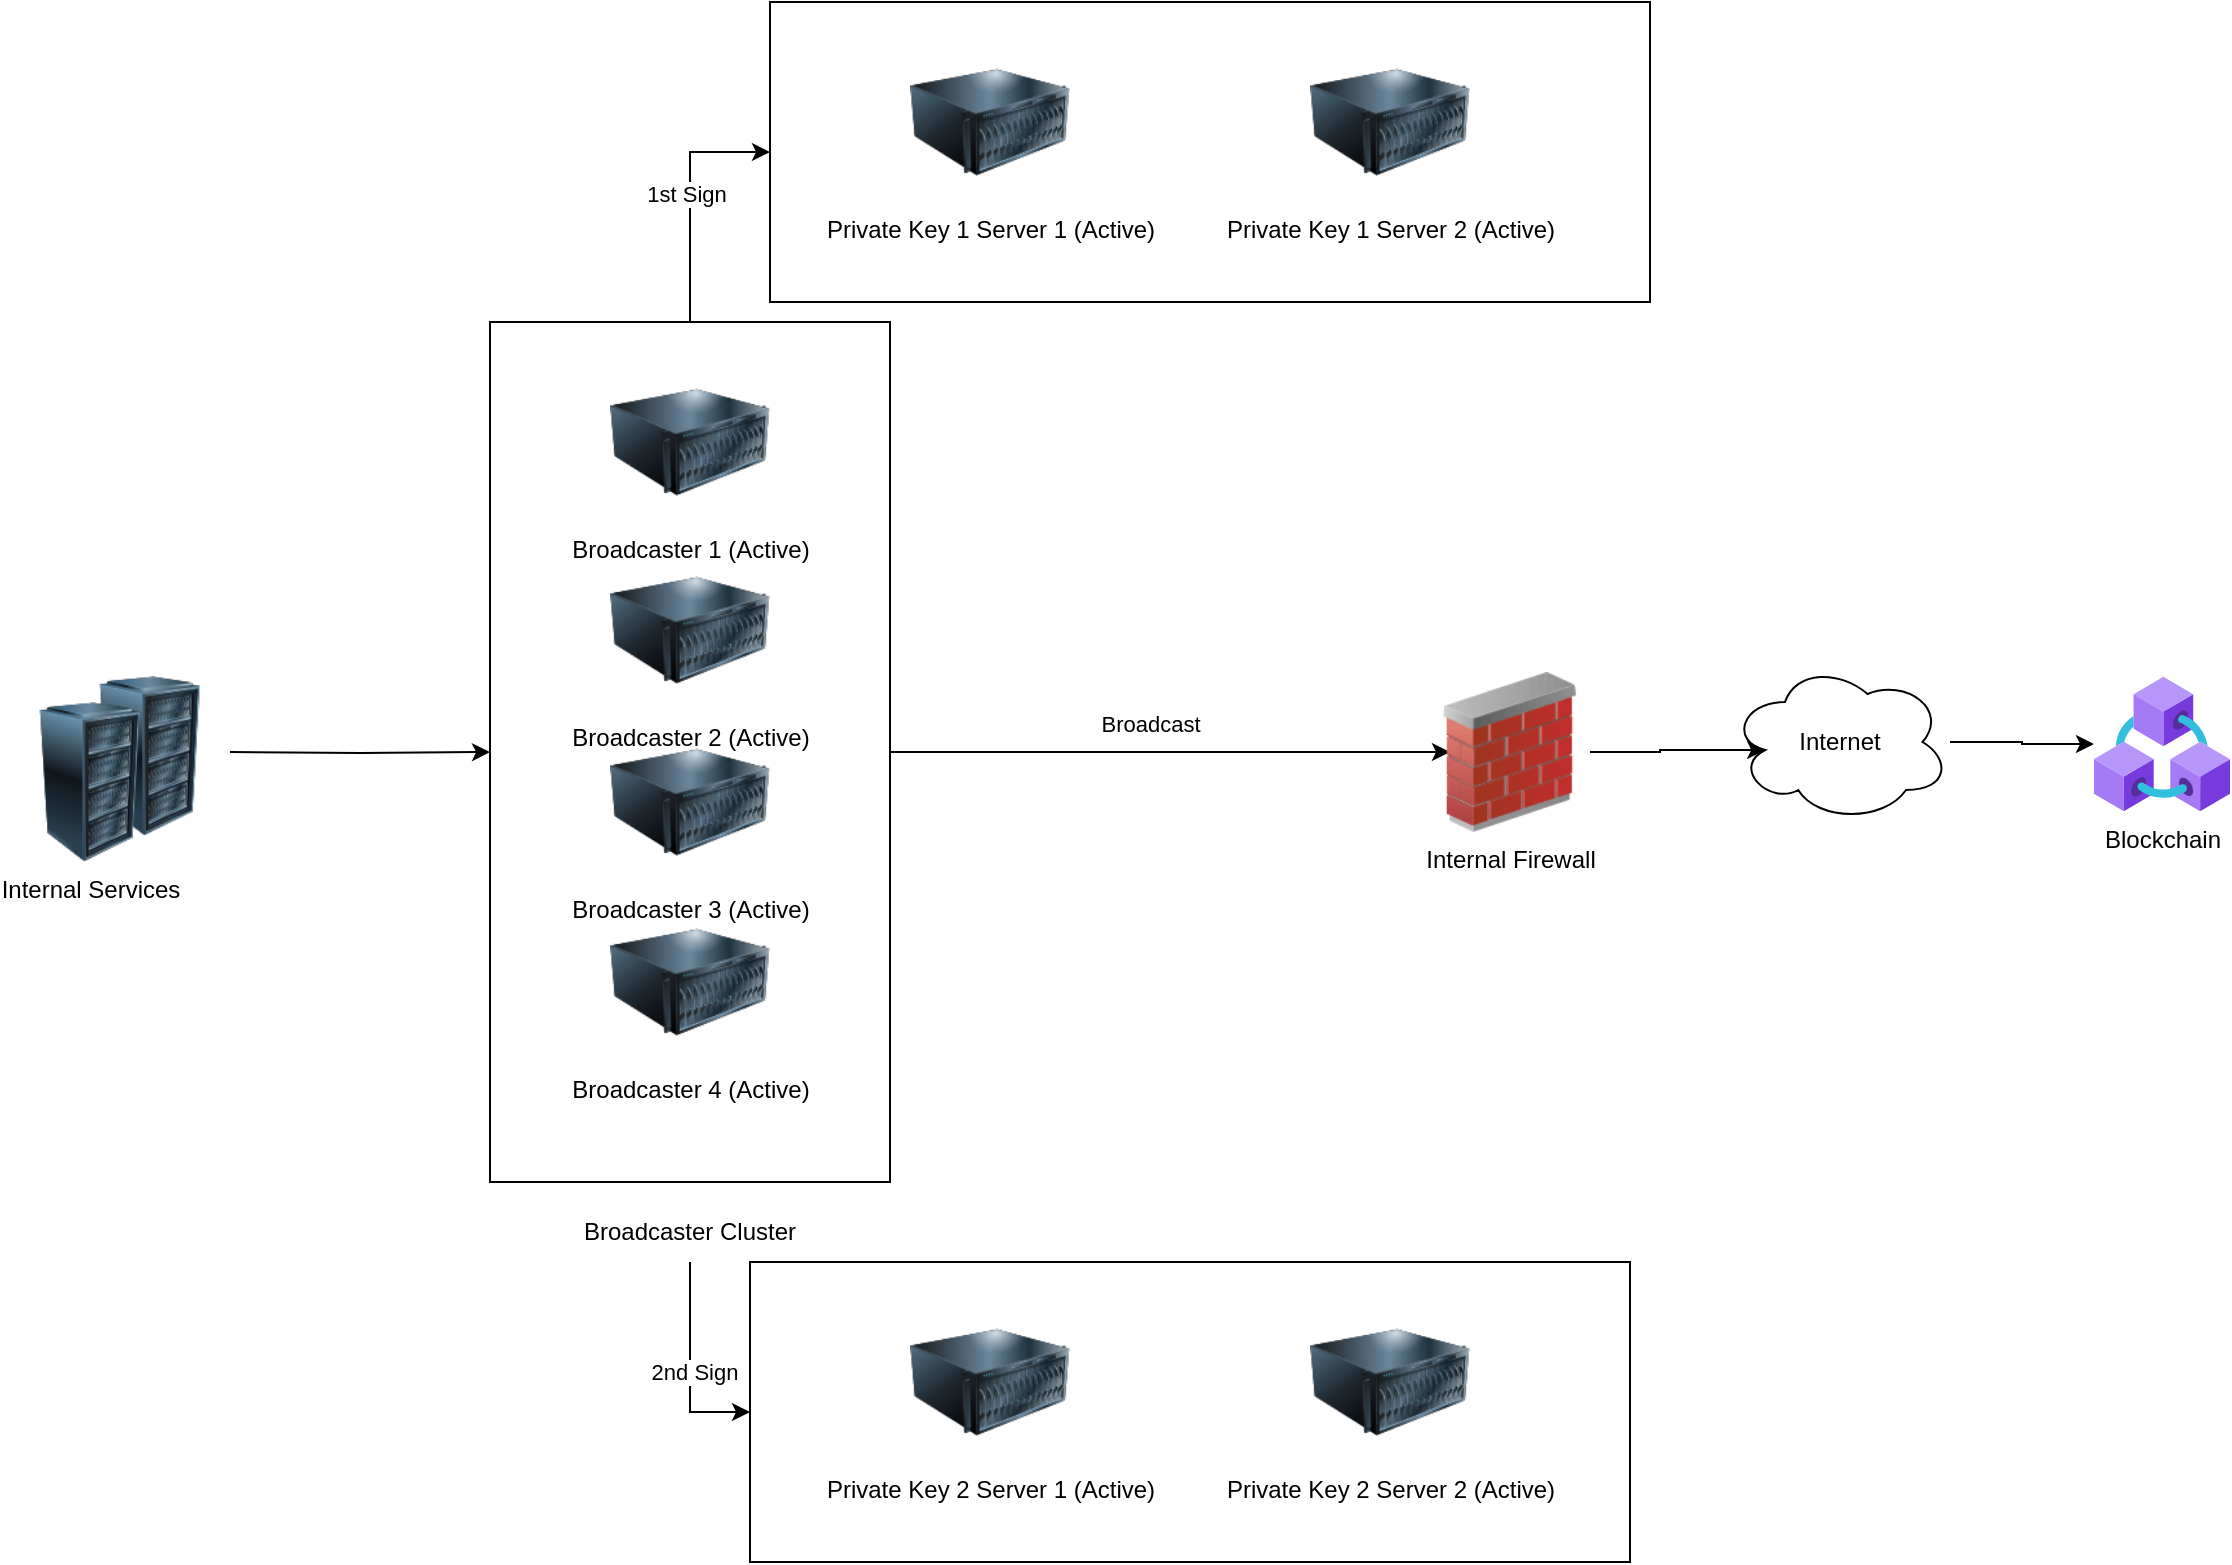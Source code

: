 <mxfile version="25.0.1">
  <diagram name="Page-1" id="318SbTDV6FVMj3jVbXXg">
    <mxGraphModel dx="1420" dy="1409" grid="1" gridSize="10" guides="1" tooltips="1" connect="1" arrows="1" fold="1" page="1" pageScale="1" pageWidth="1169" pageHeight="827" math="0" shadow="0">
      <root>
        <mxCell id="0" />
        <mxCell id="1" parent="0" />
        <mxCell id="60xWUgiRquiFLlAgO1g1-30" value="" style="group" vertex="1" connectable="0" parent="1">
          <mxGeometry x="60" y="367" width="110" height="93" as="geometry" />
        </mxCell>
        <mxCell id="60xWUgiRquiFLlAgO1g1-20" value="" style="image;html=1;image=img/lib/clip_art/computers/Server_Rack_128x128.png" vertex="1" parent="60xWUgiRquiFLlAgO1g1-30">
          <mxGeometry x="30" width="80" height="80" as="geometry" />
        </mxCell>
        <mxCell id="60xWUgiRquiFLlAgO1g1-19" value="Internal Services" style="image;html=1;image=img/lib/clip_art/computers/Server_Rack_128x128.png" vertex="1" parent="60xWUgiRquiFLlAgO1g1-30">
          <mxGeometry y="13" width="80" height="80" as="geometry" />
        </mxCell>
        <mxCell id="60xWUgiRquiFLlAgO1g1-32" value="" style="group" vertex="1" connectable="0" parent="1">
          <mxGeometry x="300" y="190" width="200" height="470" as="geometry" />
        </mxCell>
        <mxCell id="60xWUgiRquiFLlAgO1g1-44" style="edgeStyle=orthogonalEdgeStyle;rounded=0;orthogonalLoop=1;jettySize=auto;html=1;" edge="1" parent="60xWUgiRquiFLlAgO1g1-32" source="60xWUgiRquiFLlAgO1g1-28">
          <mxGeometry relative="1" as="geometry">
            <mxPoint x="480.0" y="215.0" as="targetPoint" />
          </mxGeometry>
        </mxCell>
        <mxCell id="60xWUgiRquiFLlAgO1g1-45" value="Broadcast" style="edgeLabel;html=1;align=center;verticalAlign=middle;resizable=0;points=[];" vertex="1" connectable="0" parent="60xWUgiRquiFLlAgO1g1-44">
          <mxGeometry x="0.432" y="5" relative="1" as="geometry">
            <mxPoint x="-71" y="-10" as="offset" />
          </mxGeometry>
        </mxCell>
        <mxCell id="60xWUgiRquiFLlAgO1g1-28" value="" style="rounded=0;whiteSpace=wrap;html=1;" vertex="1" parent="60xWUgiRquiFLlAgO1g1-32">
          <mxGeometry width="200" height="430" as="geometry" />
        </mxCell>
        <mxCell id="60xWUgiRquiFLlAgO1g1-22" value="Broadcaster 1 (Active)" style="image;html=1;image=img/lib/clip_art/computers/Server_128x128.png" vertex="1" parent="60xWUgiRquiFLlAgO1g1-32">
          <mxGeometry x="60" y="20" width="80" height="80" as="geometry" />
        </mxCell>
        <mxCell id="60xWUgiRquiFLlAgO1g1-23" value="Broadcaster 2 (Active)" style="image;html=1;image=img/lib/clip_art/computers/Server_128x128.png" vertex="1" parent="60xWUgiRquiFLlAgO1g1-32">
          <mxGeometry x="60" y="114" width="80" height="80" as="geometry" />
        </mxCell>
        <mxCell id="60xWUgiRquiFLlAgO1g1-24" value="Broadcaster 3 (Active)" style="image;html=1;image=img/lib/clip_art/computers/Server_128x128.png" vertex="1" parent="60xWUgiRquiFLlAgO1g1-32">
          <mxGeometry x="60" y="200" width="80" height="80" as="geometry" />
        </mxCell>
        <mxCell id="60xWUgiRquiFLlAgO1g1-25" value="Broadcaster 4 (Active)" style="image;html=1;image=img/lib/clip_art/computers/Server_128x128.png" vertex="1" parent="60xWUgiRquiFLlAgO1g1-32">
          <mxGeometry x="60" y="290" width="80" height="80" as="geometry" />
        </mxCell>
        <mxCell id="60xWUgiRquiFLlAgO1g1-29" value="Broadcaster Cluster" style="text;html=1;align=center;verticalAlign=middle;whiteSpace=wrap;rounded=0;" vertex="1" parent="60xWUgiRquiFLlAgO1g1-32">
          <mxGeometry x="40" y="440" width="120" height="30" as="geometry" />
        </mxCell>
        <mxCell id="60xWUgiRquiFLlAgO1g1-33" style="edgeStyle=orthogonalEdgeStyle;rounded=0;orthogonalLoop=1;jettySize=auto;html=1;entryX=0;entryY=0.5;entryDx=0;entryDy=0;" edge="1" parent="1" target="60xWUgiRquiFLlAgO1g1-28">
          <mxGeometry relative="1" as="geometry">
            <mxPoint x="170" y="405" as="sourcePoint" />
          </mxGeometry>
        </mxCell>
        <mxCell id="60xWUgiRquiFLlAgO1g1-39" value="" style="rounded=0;whiteSpace=wrap;html=1;" vertex="1" parent="1">
          <mxGeometry x="430" y="660" width="440" height="150" as="geometry" />
        </mxCell>
        <mxCell id="60xWUgiRquiFLlAgO1g1-35" value="" style="group" vertex="1" connectable="0" parent="1">
          <mxGeometry x="510" y="680" width="280" height="80" as="geometry" />
        </mxCell>
        <mxCell id="60xWUgiRquiFLlAgO1g1-2" value="Private Key 2 Server 1 (Active)" style="image;html=1;image=img/lib/clip_art/computers/Server_128x128.png;container=0;" vertex="1" parent="60xWUgiRquiFLlAgO1g1-35">
          <mxGeometry width="80" height="80" as="geometry" />
        </mxCell>
        <mxCell id="60xWUgiRquiFLlAgO1g1-3" value="Private Key 2 Server 2 (Active)" style="image;html=1;image=img/lib/clip_art/computers/Server_128x128.png;container=0;" vertex="1" parent="60xWUgiRquiFLlAgO1g1-35">
          <mxGeometry x="200" width="80" height="80" as="geometry" />
        </mxCell>
        <mxCell id="60xWUgiRquiFLlAgO1g1-38" value="" style="rounded=0;whiteSpace=wrap;html=1;" vertex="1" parent="1">
          <mxGeometry x="440" y="30" width="440" height="150" as="geometry" />
        </mxCell>
        <mxCell id="60xWUgiRquiFLlAgO1g1-36" value="" style="group" vertex="1" connectable="0" parent="1">
          <mxGeometry x="510" y="50" width="280" height="80" as="geometry" />
        </mxCell>
        <mxCell id="60xWUgiRquiFLlAgO1g1-4" value="Private Key 1 Server 1 (Active)" style="image;html=1;image=img/lib/clip_art/computers/Server_128x128.png" vertex="1" parent="60xWUgiRquiFLlAgO1g1-36">
          <mxGeometry width="80" height="80" as="geometry" />
        </mxCell>
        <mxCell id="60xWUgiRquiFLlAgO1g1-5" value="Private Key 1 Server 2 (Active)" style="image;html=1;image=img/lib/clip_art/computers/Server_128x128.png" vertex="1" parent="60xWUgiRquiFLlAgO1g1-36">
          <mxGeometry x="200" width="80" height="80" as="geometry" />
        </mxCell>
        <mxCell id="60xWUgiRquiFLlAgO1g1-40" style="edgeStyle=orthogonalEdgeStyle;rounded=0;orthogonalLoop=1;jettySize=auto;html=1;entryX=0;entryY=0.5;entryDx=0;entryDy=0;" edge="1" parent="1" source="60xWUgiRquiFLlAgO1g1-28" target="60xWUgiRquiFLlAgO1g1-38">
          <mxGeometry relative="1" as="geometry" />
        </mxCell>
        <mxCell id="60xWUgiRquiFLlAgO1g1-42" value="1st Sign" style="edgeLabel;html=1;align=center;verticalAlign=middle;resizable=0;points=[];" vertex="1" connectable="0" parent="60xWUgiRquiFLlAgO1g1-40">
          <mxGeometry x="0.013" y="2" relative="1" as="geometry">
            <mxPoint y="-1" as="offset" />
          </mxGeometry>
        </mxCell>
        <mxCell id="60xWUgiRquiFLlAgO1g1-41" style="edgeStyle=orthogonalEdgeStyle;rounded=0;orthogonalLoop=1;jettySize=auto;html=1;entryX=0;entryY=0.5;entryDx=0;entryDy=0;" edge="1" parent="1" source="60xWUgiRquiFLlAgO1g1-29" target="60xWUgiRquiFLlAgO1g1-39">
          <mxGeometry relative="1" as="geometry" />
        </mxCell>
        <mxCell id="60xWUgiRquiFLlAgO1g1-43" value="2nd Sign" style="edgeLabel;html=1;align=center;verticalAlign=middle;resizable=0;points=[];" vertex="1" connectable="0" parent="60xWUgiRquiFLlAgO1g1-41">
          <mxGeometry x="0.043" y="2" relative="1" as="geometry">
            <mxPoint as="offset" />
          </mxGeometry>
        </mxCell>
        <mxCell id="60xWUgiRquiFLlAgO1g1-46" value="Internal Firewall" style="image;html=1;image=img/lib/clip_art/networking/Firewall_02_128x128.png" vertex="1" parent="1">
          <mxGeometry x="770" y="365" width="80" height="80" as="geometry" />
        </mxCell>
        <mxCell id="60xWUgiRquiFLlAgO1g1-50" style="edgeStyle=orthogonalEdgeStyle;rounded=0;orthogonalLoop=1;jettySize=auto;html=1;" edge="1" parent="1" source="60xWUgiRquiFLlAgO1g1-47" target="60xWUgiRquiFLlAgO1g1-49">
          <mxGeometry relative="1" as="geometry" />
        </mxCell>
        <mxCell id="60xWUgiRquiFLlAgO1g1-47" value="Internet" style="ellipse;shape=cloud;whiteSpace=wrap;html=1;" vertex="1" parent="1">
          <mxGeometry x="920" y="360" width="110" height="80" as="geometry" />
        </mxCell>
        <mxCell id="60xWUgiRquiFLlAgO1g1-48" style="edgeStyle=orthogonalEdgeStyle;rounded=0;orthogonalLoop=1;jettySize=auto;html=1;entryX=0.16;entryY=0.55;entryDx=0;entryDy=0;entryPerimeter=0;" edge="1" parent="1" source="60xWUgiRquiFLlAgO1g1-46" target="60xWUgiRquiFLlAgO1g1-47">
          <mxGeometry relative="1" as="geometry" />
        </mxCell>
        <mxCell id="60xWUgiRquiFLlAgO1g1-49" value="Blockchain" style="image;aspect=fixed;html=1;points=[];align=center;fontSize=12;image=img/lib/azure2/blockchain/Azure_Blockchain_Service.svg;" vertex="1" parent="1">
          <mxGeometry x="1102" y="367" width="68" height="68" as="geometry" />
        </mxCell>
      </root>
    </mxGraphModel>
  </diagram>
</mxfile>
